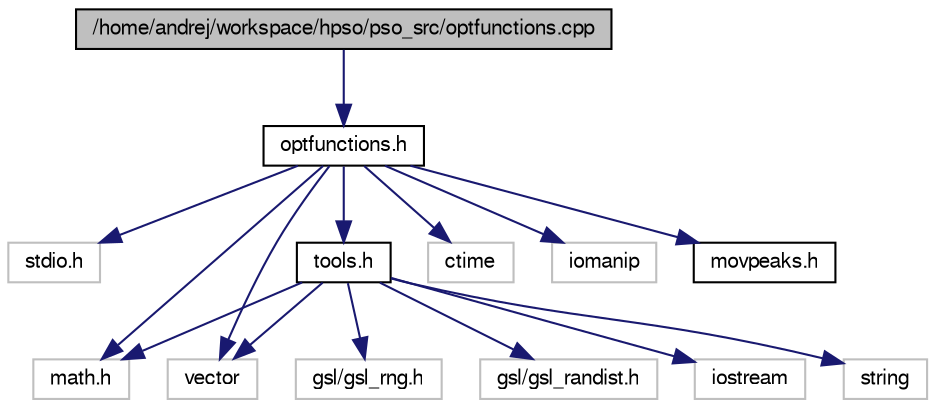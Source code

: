 digraph G
{
  bgcolor="transparent";
  edge [fontname="FreeSans",fontsize=10,labelfontname="FreeSans",labelfontsize=10];
  node [fontname="FreeSans",fontsize=10,shape=record];
  Node1 [label="/home/andrej/workspace/hpso/pso_src/optfunctions.cpp",height=0.2,width=0.4,color="black", fillcolor="grey75", style="filled" fontcolor="black"];
  Node1 -> Node2 [color="midnightblue",fontsize=10,style="solid"];
  Node2 [label="optfunctions.h",height=0.2,width=0.4,color="black",URL="$optfunctions_8h.html"];
  Node2 -> Node3 [color="midnightblue",fontsize=10,style="solid"];
  Node3 [label="stdio.h",height=0.2,width=0.4,color="grey75"];
  Node2 -> Node4 [color="midnightblue",fontsize=10,style="solid"];
  Node4 [label="math.h",height=0.2,width=0.4,color="grey75"];
  Node2 -> Node5 [color="midnightblue",fontsize=10,style="solid"];
  Node5 [label="ctime",height=0.2,width=0.4,color="grey75"];
  Node2 -> Node6 [color="midnightblue",fontsize=10,style="solid"];
  Node6 [label="iomanip",height=0.2,width=0.4,color="grey75"];
  Node2 -> Node7 [color="midnightblue",fontsize=10,style="solid"];
  Node7 [label="vector",height=0.2,width=0.4,color="grey75"];
  Node2 -> Node8 [color="midnightblue",fontsize=10,style="solid"];
  Node8 [label="tools.h",height=0.2,width=0.4,color="black",URL="$tools_8h.html"];
  Node8 -> Node9 [color="midnightblue",fontsize=10,style="solid"];
  Node9 [label="iostream",height=0.2,width=0.4,color="grey75"];
  Node8 -> Node10 [color="midnightblue",fontsize=10,style="solid"];
  Node10 [label="string",height=0.2,width=0.4,color="grey75"];
  Node8 -> Node7 [color="midnightblue",fontsize=10,style="solid"];
  Node8 -> Node11 [color="midnightblue",fontsize=10,style="solid"];
  Node11 [label="gsl/gsl_rng.h",height=0.2,width=0.4,color="grey75"];
  Node8 -> Node12 [color="midnightblue",fontsize=10,style="solid"];
  Node12 [label="gsl/gsl_randist.h",height=0.2,width=0.4,color="grey75"];
  Node8 -> Node4 [color="midnightblue",fontsize=10,style="solid"];
  Node2 -> Node13 [color="midnightblue",fontsize=10,style="solid"];
  Node13 [label="movpeaks.h",height=0.2,width=0.4,color="black",URL="$movpeaks_8h.html"];
}
